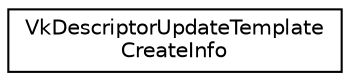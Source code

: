 digraph "Graphical Class Hierarchy"
{
 // LATEX_PDF_SIZE
  edge [fontname="Helvetica",fontsize="10",labelfontname="Helvetica",labelfontsize="10"];
  node [fontname="Helvetica",fontsize="10",shape=record];
  rankdir="LR";
  Node0 [label="VkDescriptorUpdateTemplate\lCreateInfo",height=0.2,width=0.4,color="black", fillcolor="white", style="filled",URL="$structVkDescriptorUpdateTemplateCreateInfo.html",tooltip=" "];
}
